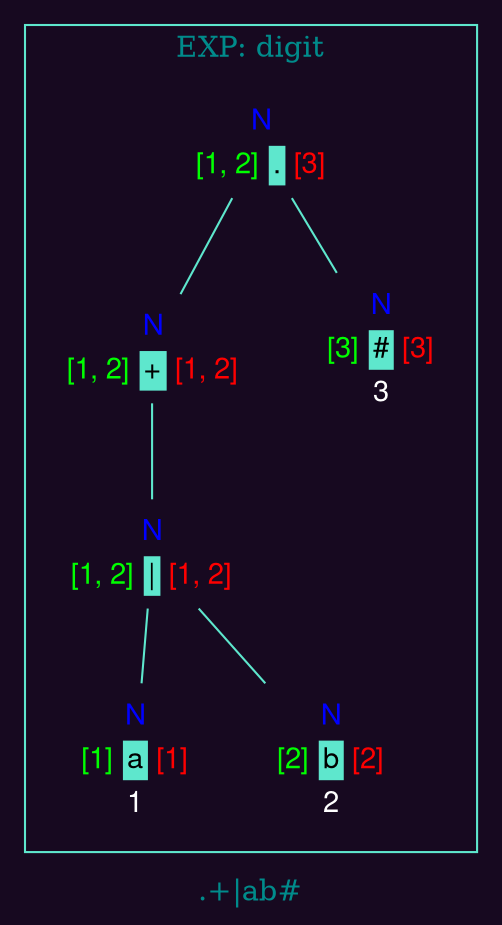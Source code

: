 graph "" {

    fontcolor="cyan4"
    bgcolor="#170920"
    node [fontname="Helvetica,Arial,sans-serif", shape=none]

    label=".+|ab#"

    subgraph cluster01{
        color="#5ee7cd"
        label="EXP: digit"
        n0 -- n1 [color="#5ee7cd"] ;
        n0 -- n5 [color="#5ee7cd"] ;
        n0 [label = <
                <table border="0">
                    <tr><td colspan="3"><font color="blue">N</font></td></tr>
                    <tr><td><font color="green">[1, 2]</font></td>
                    <td bgcolor="#5ee7cd"><font color="black">.</font></td>
                    <td ><font color="red">[3]</font></td></tr>
                </table>
            > ] ;
        n1 -- n2 [color="#5ee7cd"] ;
        n1 [label = <
                <table border="0">
                    <tr><td colspan="3"><font color="blue">N</font></td></tr>
                    <tr><td><font color="green">[1, 2]</font></td>
                    <td bgcolor="#5ee7cd"><font color="black">+</font></td>
                    <td ><font color="red">[1, 2]</font></td></tr>
                </table>
            > ] ;
        n2 -- n3 [color="#5ee7cd"] ;
        n2 -- n4 [color="#5ee7cd"] ;
        n2 [label = <
                <table border="0">
                    <tr><td colspan="3"><font color="blue">N</font></td></tr>
                    <tr><td><font color="green">[1, 2]</font></td>
                    <td bgcolor="#5ee7cd"><font color="black">|</font></td>
                    <td ><font color="red">[1, 2]</font></td></tr>
                </table>
            > ] ;
        n3 [label = <
                <table border="0">
                    <tr><td colspan="3"><font color="blue">N</font></td></tr>
                    <tr><td><font color="green">[1]</font></td>
                    <td bgcolor="#5ee7cd"><font color="black">a</font></td>
                    <td ><font color="red">[1]</font></td></tr>
                    <tr><td colspan="3"><font color="white">1</font></td></tr>
                </table>
            > ] ;        n4 [label = <
                <table border="0">
                    <tr><td colspan="3"><font color="blue">N</font></td></tr>
                    <tr><td><font color="green">[2]</font></td>
                    <td bgcolor="#5ee7cd"><font color="black">b</font></td>
                    <td ><font color="red">[2]</font></td></tr>
                    <tr><td colspan="3"><font color="white">2</font></td></tr>
                </table>
            > ] ;        n5 [label = <
                <table border="0">
                    <tr><td colspan="3"><font color="blue">N</font></td></tr>
                    <tr><td><font color="green">[3]</font></td>
                    <td bgcolor="#5ee7cd"><font color="black">#</font></td>
                    <td ><font color="red">[3]</font></td></tr>
                    <tr><td colspan="3"><font color="white">3</font></td></tr>
                </table>
            > ] ;    }
}
